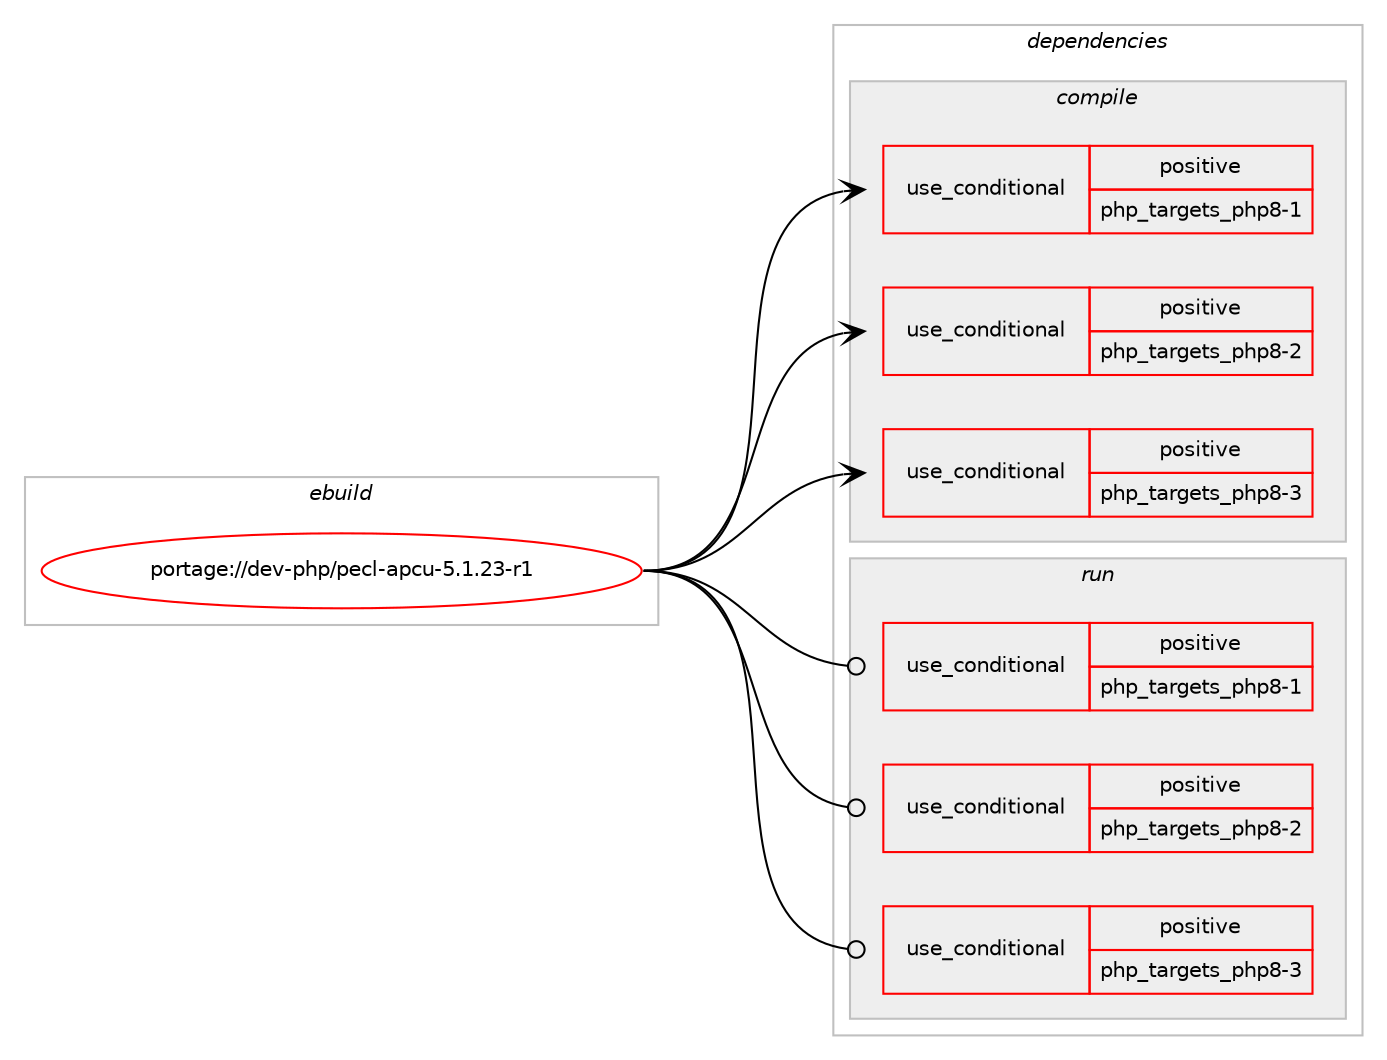 digraph prolog {

# *************
# Graph options
# *************

newrank=true;
concentrate=true;
compound=true;
graph [rankdir=LR,fontname=Helvetica,fontsize=10,ranksep=1.5];#, ranksep=2.5, nodesep=0.2];
edge  [arrowhead=vee];
node  [fontname=Helvetica,fontsize=10];

# **********
# The ebuild
# **********

subgraph cluster_leftcol {
color=gray;
rank=same;
label=<<i>ebuild</i>>;
id [label="portage://dev-php/pecl-apcu-5.1.23-r1", color=red, width=4, href="../dev-php/pecl-apcu-5.1.23-r1.svg"];
}

# ****************
# The dependencies
# ****************

subgraph cluster_midcol {
color=gray;
label=<<i>dependencies</i>>;
subgraph cluster_compile {
fillcolor="#eeeeee";
style=filled;
label=<<i>compile</i>>;
subgraph cond29295 {
dependency70226 [label=<<TABLE BORDER="0" CELLBORDER="1" CELLSPACING="0" CELLPADDING="4"><TR><TD ROWSPAN="3" CELLPADDING="10">use_conditional</TD></TR><TR><TD>positive</TD></TR><TR><TD>php_targets_php8-1</TD></TR></TABLE>>, shape=none, color=red];
# *** BEGIN UNKNOWN DEPENDENCY TYPE (TODO) ***
# dependency70226 -> package_dependency(portage://dev-php/pecl-apcu-5.1.23-r1,install,no,dev-lang,php,none,[,,],[slot(8.1)],[])
# *** END UNKNOWN DEPENDENCY TYPE (TODO) ***

}
id:e -> dependency70226:w [weight=20,style="solid",arrowhead="vee"];
subgraph cond29296 {
dependency70227 [label=<<TABLE BORDER="0" CELLBORDER="1" CELLSPACING="0" CELLPADDING="4"><TR><TD ROWSPAN="3" CELLPADDING="10">use_conditional</TD></TR><TR><TD>positive</TD></TR><TR><TD>php_targets_php8-2</TD></TR></TABLE>>, shape=none, color=red];
# *** BEGIN UNKNOWN DEPENDENCY TYPE (TODO) ***
# dependency70227 -> package_dependency(portage://dev-php/pecl-apcu-5.1.23-r1,install,no,dev-lang,php,none,[,,],[slot(8.2)],[])
# *** END UNKNOWN DEPENDENCY TYPE (TODO) ***

}
id:e -> dependency70227:w [weight=20,style="solid",arrowhead="vee"];
subgraph cond29297 {
dependency70228 [label=<<TABLE BORDER="0" CELLBORDER="1" CELLSPACING="0" CELLPADDING="4"><TR><TD ROWSPAN="3" CELLPADDING="10">use_conditional</TD></TR><TR><TD>positive</TD></TR><TR><TD>php_targets_php8-3</TD></TR></TABLE>>, shape=none, color=red];
# *** BEGIN UNKNOWN DEPENDENCY TYPE (TODO) ***
# dependency70228 -> package_dependency(portage://dev-php/pecl-apcu-5.1.23-r1,install,no,dev-lang,php,none,[,,],[slot(8.3)],[])
# *** END UNKNOWN DEPENDENCY TYPE (TODO) ***

}
id:e -> dependency70228:w [weight=20,style="solid",arrowhead="vee"];
}
subgraph cluster_compileandrun {
fillcolor="#eeeeee";
style=filled;
label=<<i>compile and run</i>>;
}
subgraph cluster_run {
fillcolor="#eeeeee";
style=filled;
label=<<i>run</i>>;
subgraph cond29298 {
dependency70229 [label=<<TABLE BORDER="0" CELLBORDER="1" CELLSPACING="0" CELLPADDING="4"><TR><TD ROWSPAN="3" CELLPADDING="10">use_conditional</TD></TR><TR><TD>positive</TD></TR><TR><TD>php_targets_php8-1</TD></TR></TABLE>>, shape=none, color=red];
# *** BEGIN UNKNOWN DEPENDENCY TYPE (TODO) ***
# dependency70229 -> package_dependency(portage://dev-php/pecl-apcu-5.1.23-r1,run,no,dev-lang,php,none,[,,],[slot(8.1)],[])
# *** END UNKNOWN DEPENDENCY TYPE (TODO) ***

}
id:e -> dependency70229:w [weight=20,style="solid",arrowhead="odot"];
subgraph cond29299 {
dependency70230 [label=<<TABLE BORDER="0" CELLBORDER="1" CELLSPACING="0" CELLPADDING="4"><TR><TD ROWSPAN="3" CELLPADDING="10">use_conditional</TD></TR><TR><TD>positive</TD></TR><TR><TD>php_targets_php8-2</TD></TR></TABLE>>, shape=none, color=red];
# *** BEGIN UNKNOWN DEPENDENCY TYPE (TODO) ***
# dependency70230 -> package_dependency(portage://dev-php/pecl-apcu-5.1.23-r1,run,no,dev-lang,php,none,[,,],[slot(8.2)],[])
# *** END UNKNOWN DEPENDENCY TYPE (TODO) ***

}
id:e -> dependency70230:w [weight=20,style="solid",arrowhead="odot"];
subgraph cond29300 {
dependency70231 [label=<<TABLE BORDER="0" CELLBORDER="1" CELLSPACING="0" CELLPADDING="4"><TR><TD ROWSPAN="3" CELLPADDING="10">use_conditional</TD></TR><TR><TD>positive</TD></TR><TR><TD>php_targets_php8-3</TD></TR></TABLE>>, shape=none, color=red];
# *** BEGIN UNKNOWN DEPENDENCY TYPE (TODO) ***
# dependency70231 -> package_dependency(portage://dev-php/pecl-apcu-5.1.23-r1,run,no,dev-lang,php,none,[,,],[slot(8.3)],[])
# *** END UNKNOWN DEPENDENCY TYPE (TODO) ***

}
id:e -> dependency70231:w [weight=20,style="solid",arrowhead="odot"];
}
}

# **************
# The candidates
# **************

subgraph cluster_choices {
rank=same;
color=gray;
label=<<i>candidates</i>>;

}

}
